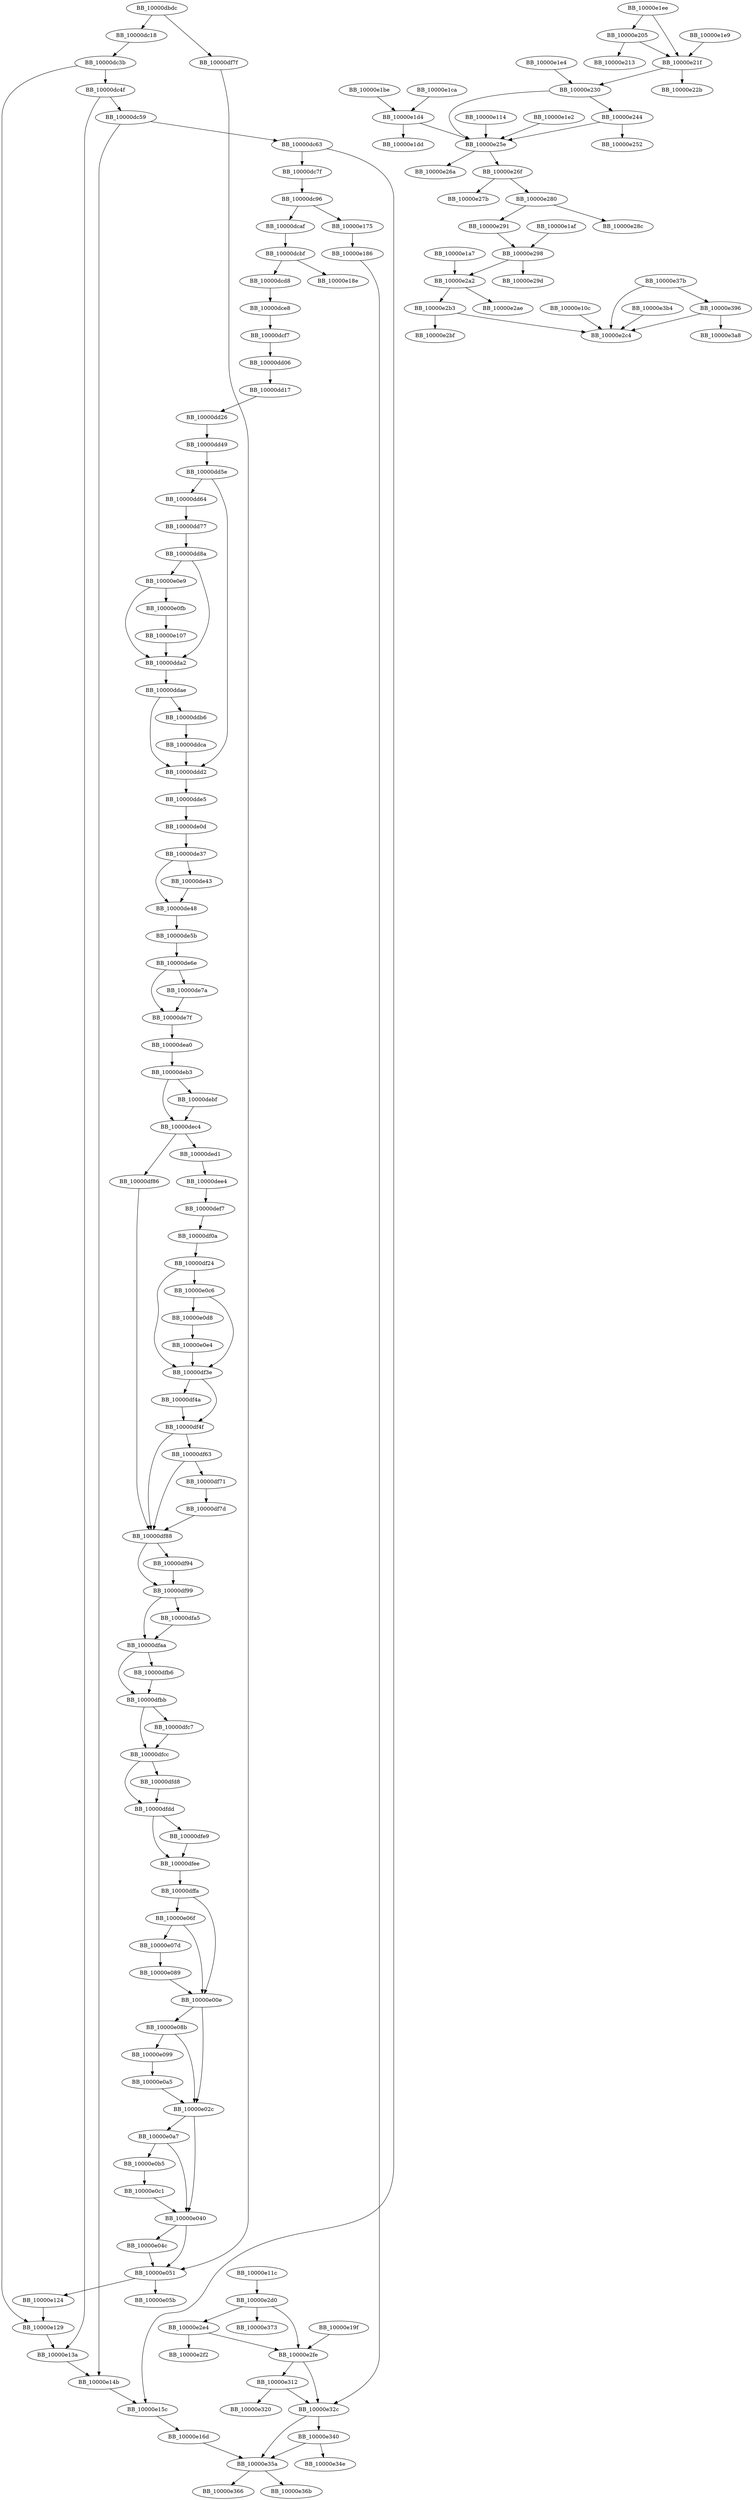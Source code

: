 DiGraph __ZN8HandlePP17respondUploadFileESt6vectorISsSaISsEES0_IhSaIhEES0_IlSaIlEE12HeaderParams{
BB_10000dbdc->BB_10000dc18
BB_10000dbdc->BB_10000df7f
BB_10000dc18->BB_10000dc3b
BB_10000dc3b->BB_10000dc4f
BB_10000dc3b->BB_10000e129
BB_10000dc4f->BB_10000dc59
BB_10000dc4f->BB_10000e13a
BB_10000dc59->BB_10000dc63
BB_10000dc59->BB_10000e14b
BB_10000dc63->BB_10000dc7f
BB_10000dc63->BB_10000e15c
BB_10000dc7f->BB_10000dc96
BB_10000dc96->BB_10000dcaf
BB_10000dc96->BB_10000e175
BB_10000dcaf->BB_10000dcbf
BB_10000dcbf->BB_10000dcd8
BB_10000dcbf->BB_10000e18e
BB_10000dcd8->BB_10000dce8
BB_10000dce8->BB_10000dcf7
BB_10000dcf7->BB_10000dd06
BB_10000dd06->BB_10000dd17
BB_10000dd17->BB_10000dd26
BB_10000dd26->BB_10000dd49
BB_10000dd49->BB_10000dd5e
BB_10000dd5e->BB_10000dd64
BB_10000dd5e->BB_10000ddd2
BB_10000dd64->BB_10000dd77
BB_10000dd77->BB_10000dd8a
BB_10000dd8a->BB_10000dda2
BB_10000dd8a->BB_10000e0e9
BB_10000dda2->BB_10000ddae
BB_10000ddae->BB_10000ddb6
BB_10000ddae->BB_10000ddd2
BB_10000ddb6->BB_10000ddca
BB_10000ddca->BB_10000ddd2
BB_10000ddd2->BB_10000dde5
BB_10000dde5->BB_10000de0d
BB_10000de0d->BB_10000de37
BB_10000de37->BB_10000de43
BB_10000de37->BB_10000de48
BB_10000de43->BB_10000de48
BB_10000de48->BB_10000de5b
BB_10000de5b->BB_10000de6e
BB_10000de6e->BB_10000de7a
BB_10000de6e->BB_10000de7f
BB_10000de7a->BB_10000de7f
BB_10000de7f->BB_10000dea0
BB_10000dea0->BB_10000deb3
BB_10000deb3->BB_10000debf
BB_10000deb3->BB_10000dec4
BB_10000debf->BB_10000dec4
BB_10000dec4->BB_10000ded1
BB_10000dec4->BB_10000df86
BB_10000ded1->BB_10000dee4
BB_10000dee4->BB_10000def7
BB_10000def7->BB_10000df0a
BB_10000df0a->BB_10000df24
BB_10000df24->BB_10000df3e
BB_10000df24->BB_10000e0c6
BB_10000df3e->BB_10000df4a
BB_10000df3e->BB_10000df4f
BB_10000df4a->BB_10000df4f
BB_10000df4f->BB_10000df63
BB_10000df4f->BB_10000df88
BB_10000df63->BB_10000df71
BB_10000df63->BB_10000df88
BB_10000df71->BB_10000df7d
BB_10000df7d->BB_10000df88
BB_10000df7f->BB_10000e051
BB_10000df86->BB_10000df88
BB_10000df88->BB_10000df94
BB_10000df88->BB_10000df99
BB_10000df94->BB_10000df99
BB_10000df99->BB_10000dfa5
BB_10000df99->BB_10000dfaa
BB_10000dfa5->BB_10000dfaa
BB_10000dfaa->BB_10000dfb6
BB_10000dfaa->BB_10000dfbb
BB_10000dfb6->BB_10000dfbb
BB_10000dfbb->BB_10000dfc7
BB_10000dfbb->BB_10000dfcc
BB_10000dfc7->BB_10000dfcc
BB_10000dfcc->BB_10000dfd8
BB_10000dfcc->BB_10000dfdd
BB_10000dfd8->BB_10000dfdd
BB_10000dfdd->BB_10000dfe9
BB_10000dfdd->BB_10000dfee
BB_10000dfe9->BB_10000dfee
BB_10000dfee->BB_10000dffa
BB_10000dffa->BB_10000e00e
BB_10000dffa->BB_10000e06f
BB_10000e00e->BB_10000e02c
BB_10000e00e->BB_10000e08b
BB_10000e02c->BB_10000e040
BB_10000e02c->BB_10000e0a7
BB_10000e040->BB_10000e04c
BB_10000e040->BB_10000e051
BB_10000e04c->BB_10000e051
BB_10000e051->BB_10000e05b
BB_10000e051->BB_10000e124
BB_10000e06f->BB_10000e00e
BB_10000e06f->BB_10000e07d
BB_10000e07d->BB_10000e089
BB_10000e089->BB_10000e00e
BB_10000e08b->BB_10000e02c
BB_10000e08b->BB_10000e099
BB_10000e099->BB_10000e0a5
BB_10000e0a5->BB_10000e02c
BB_10000e0a7->BB_10000e040
BB_10000e0a7->BB_10000e0b5
BB_10000e0b5->BB_10000e0c1
BB_10000e0c1->BB_10000e040
BB_10000e0c6->BB_10000df3e
BB_10000e0c6->BB_10000e0d8
BB_10000e0d8->BB_10000e0e4
BB_10000e0e4->BB_10000df3e
BB_10000e0e9->BB_10000dda2
BB_10000e0e9->BB_10000e0fb
BB_10000e0fb->BB_10000e107
BB_10000e107->BB_10000dda2
BB_10000e10c->BB_10000e2c4
BB_10000e114->BB_10000e25e
BB_10000e11c->BB_10000e2d0
BB_10000e124->BB_10000e129
BB_10000e129->BB_10000e13a
BB_10000e13a->BB_10000e14b
BB_10000e14b->BB_10000e15c
BB_10000e15c->BB_10000e16d
BB_10000e16d->BB_10000e35a
BB_10000e175->BB_10000e186
BB_10000e186->BB_10000e32c
BB_10000e19f->BB_10000e2fe
BB_10000e1a7->BB_10000e2a2
BB_10000e1af->BB_10000e298
BB_10000e1be->BB_10000e1d4
BB_10000e1ca->BB_10000e1d4
BB_10000e1d4->BB_10000e1dd
BB_10000e1d4->BB_10000e25e
BB_10000e1e2->BB_10000e25e
BB_10000e1e4->BB_10000e230
BB_10000e1e9->BB_10000e21f
BB_10000e1ee->BB_10000e205
BB_10000e1ee->BB_10000e21f
BB_10000e205->BB_10000e213
BB_10000e205->BB_10000e21f
BB_10000e21f->BB_10000e22b
BB_10000e21f->BB_10000e230
BB_10000e230->BB_10000e244
BB_10000e230->BB_10000e25e
BB_10000e244->BB_10000e252
BB_10000e244->BB_10000e25e
BB_10000e25e->BB_10000e26a
BB_10000e25e->BB_10000e26f
BB_10000e26f->BB_10000e27b
BB_10000e26f->BB_10000e280
BB_10000e280->BB_10000e28c
BB_10000e280->BB_10000e291
BB_10000e291->BB_10000e298
BB_10000e298->BB_10000e29d
BB_10000e298->BB_10000e2a2
BB_10000e2a2->BB_10000e2ae
BB_10000e2a2->BB_10000e2b3
BB_10000e2b3->BB_10000e2bf
BB_10000e2b3->BB_10000e2c4
BB_10000e2d0->BB_10000e2e4
BB_10000e2d0->BB_10000e2fe
BB_10000e2d0->BB_10000e373
BB_10000e2e4->BB_10000e2f2
BB_10000e2e4->BB_10000e2fe
BB_10000e2fe->BB_10000e312
BB_10000e2fe->BB_10000e32c
BB_10000e312->BB_10000e320
BB_10000e312->BB_10000e32c
BB_10000e32c->BB_10000e340
BB_10000e32c->BB_10000e35a
BB_10000e340->BB_10000e34e
BB_10000e340->BB_10000e35a
BB_10000e35a->BB_10000e366
BB_10000e35a->BB_10000e36b
BB_10000e37b->BB_10000e2c4
BB_10000e37b->BB_10000e396
BB_10000e396->BB_10000e2c4
BB_10000e396->BB_10000e3a8
BB_10000e3b4->BB_10000e2c4
}
